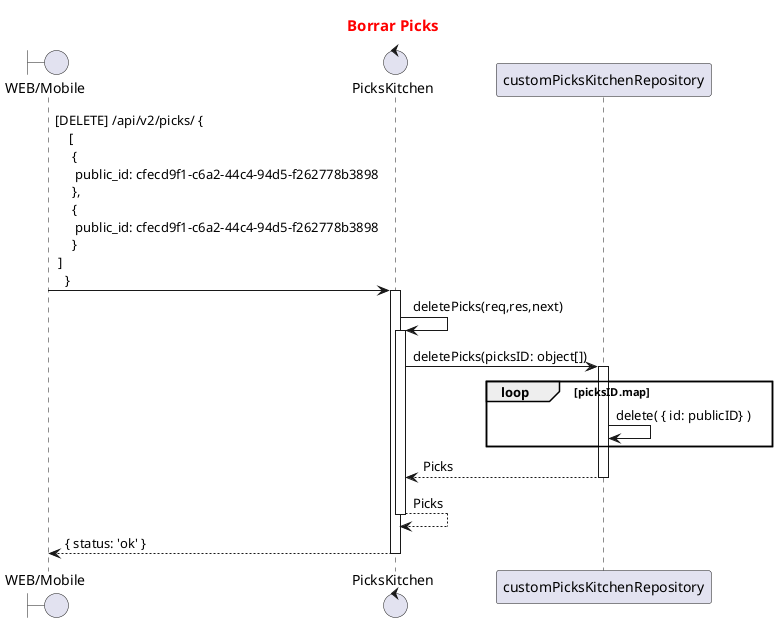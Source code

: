 @startuml

title <font color=red size=15> Borrar Picks</font>

boundary "WEB/Mobile" as ui 
control PicksKitchen as controlador
participant customPicksKitchenRepository as repo


ui -> controlador : [DELETE] /api/v2/picks/ {\n    [\n     {\n      public_id: cfecd9f1-c6a2-44c4-94d5-f262778b3898\n     },\n     {\n      public_id: cfecd9f1-c6a2-44c4-94d5-f262778b3898\n     }\n ]\n   }
activate controlador
controlador -> controlador : deletePicks(req,res,next)
activate controlador
controlador -> repo : deletePicks(picksID: object[])
activate repo
Loop picksID.map
repo -> repo : delete( { id: publicID} )
end
return Picks
return Picks
return { status: 'ok' }
@enduml